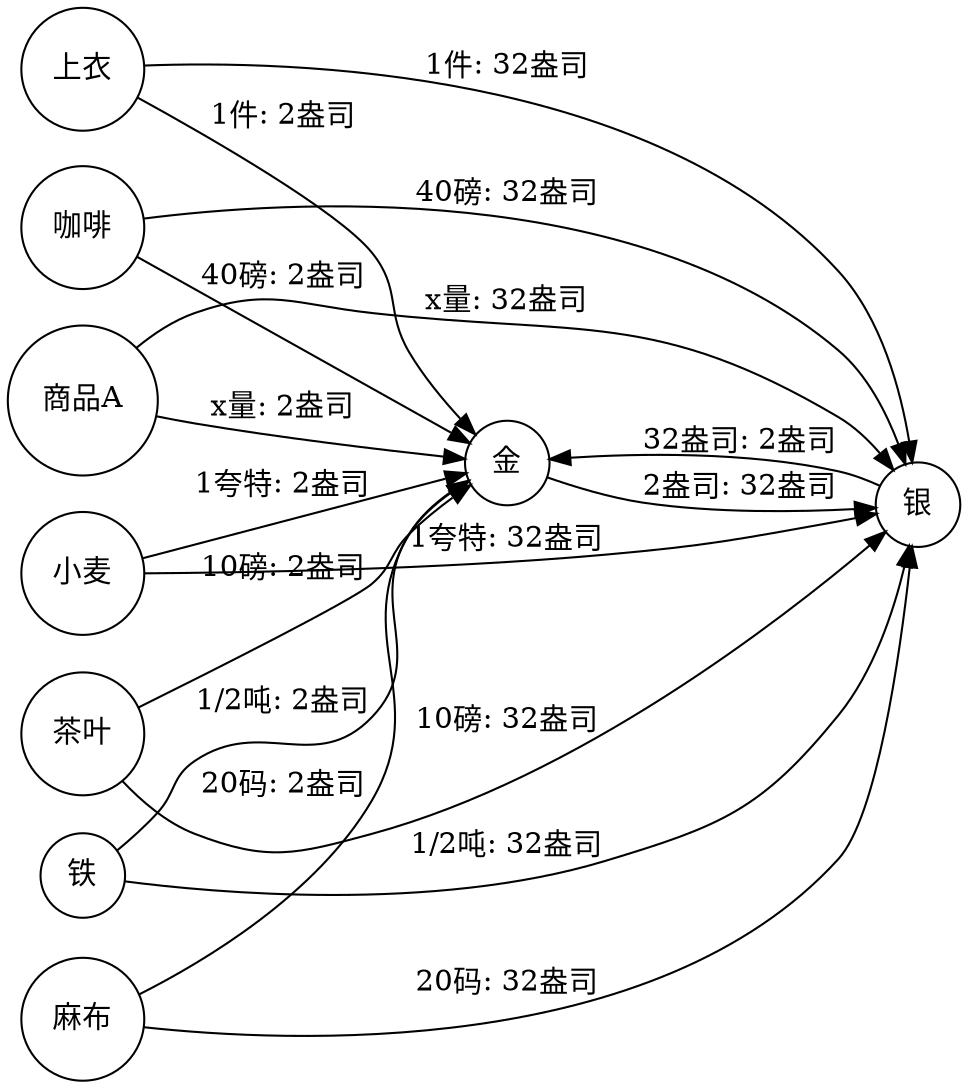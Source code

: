 digraph 价值形式理论 {
    rankdir=LR;
    node [shape=circle];
    "上衣" -> "金" [label="1件: 2盎司"];
    "上衣" -> "银" [label="1件: 32盎司"];
    "咖啡" -> "金" [label="40磅: 2盎司"];
    "咖啡" -> "银" [label="40磅: 32盎司"];
    "商品A" -> "金" [label="x量: 2盎司"];
    "商品A" -> "银" [label="x量: 32盎司"];
    "小麦" -> "金" [label="1夸特: 2盎司"];
    "小麦" -> "银" [label="1夸特: 32盎司"];
    "茶叶" -> "金" [label="10磅: 2盎司"];
    "茶叶" -> "银" [label="10磅: 32盎司"];
    "金" -> "银" [label="2盎司: 32盎司"];
    "铁" -> "金" [label="1/2吨: 2盎司"];
    "铁" -> "银" [label="1/2吨: 32盎司"];
    "银" -> "金" [label="32盎司: 2盎司"];
    "麻布" -> "金" [label="20码: 2盎司"];
    "麻布" -> "银" [label="20码: 32盎司"];
}
